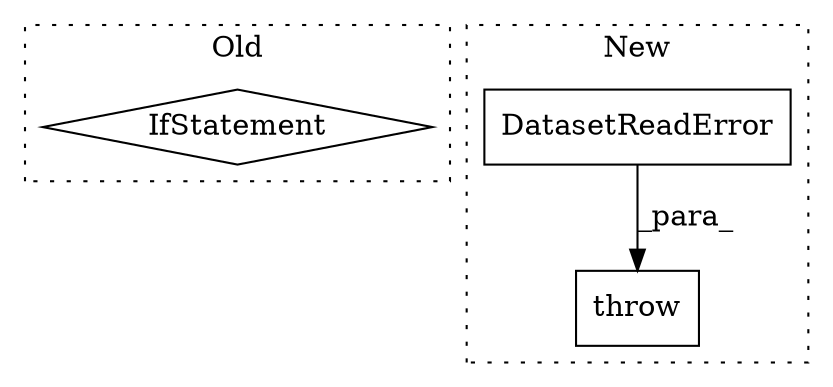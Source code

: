 digraph G {
subgraph cluster0 {
1 [label="IfStatement" a="25" s="1341,1401" l="4,2" shape="diamond"];
label = "Old";
style="dotted";
}
subgraph cluster1 {
2 [label="DatasetReadError" a="32" s="1933,2053" l="17,1" shape="box"];
3 [label="throw" a="53" s="1911" l="6" shape="box"];
label = "New";
style="dotted";
}
2 -> 3 [label="_para_"];
}